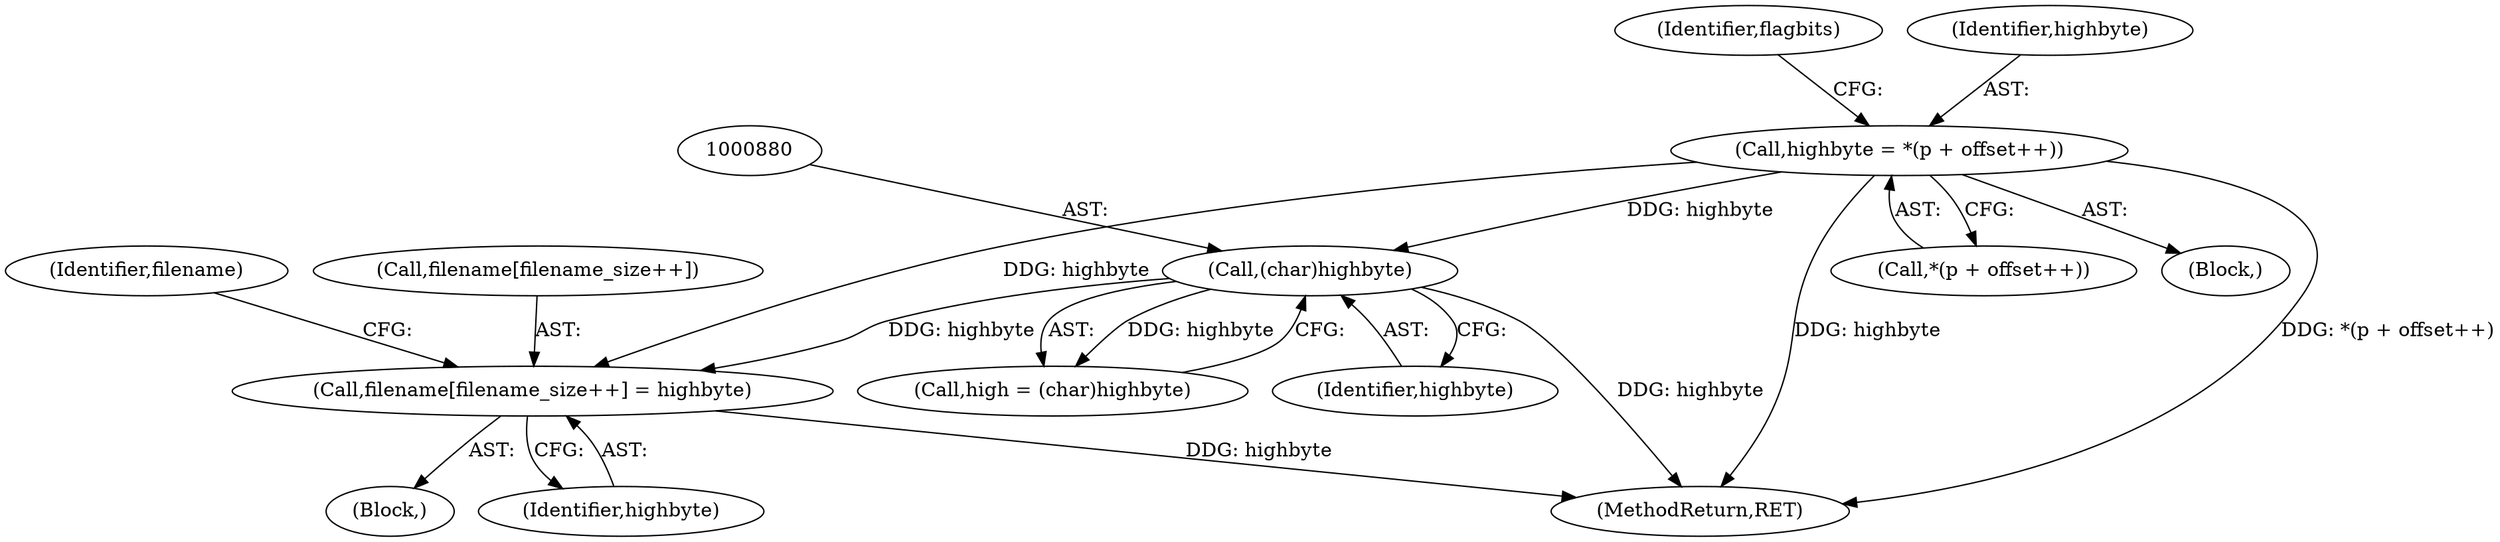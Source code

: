 digraph "0_libarchive_5562545b5562f6d12a4ef991fae158bf4ccf92b6@array" {
"1000811" [label="(Call,filename[filename_size++] = highbyte)"];
"1000879" [label="(Call,(char)highbyte)"];
"1000746" [label="(Call,highbyte = *(p + offset++))"];
"1000877" [label="(Call,high = (char)highbyte)"];
"1000881" [label="(Identifier,highbyte)"];
"1000879" [label="(Call,(char)highbyte)"];
"1000811" [label="(Call,filename[filename_size++] = highbyte)"];
"1001741" [label="(MethodReturn,RET)"];
"1000748" [label="(Call,*(p + offset++))"];
"1000812" [label="(Call,filename[filename_size++])"];
"1000746" [label="(Call,highbyte = *(p + offset++))"];
"1000754" [label="(Identifier,flagbits)"];
"1000791" [label="(Block,)"];
"1000721" [label="(Block,)"];
"1000747" [label="(Identifier,highbyte)"];
"1000819" [label="(Identifier,filename)"];
"1000816" [label="(Identifier,highbyte)"];
"1000811" -> "1000791"  [label="AST: "];
"1000811" -> "1000816"  [label="CFG: "];
"1000812" -> "1000811"  [label="AST: "];
"1000816" -> "1000811"  [label="AST: "];
"1000819" -> "1000811"  [label="CFG: "];
"1000811" -> "1001741"  [label="DDG: highbyte"];
"1000879" -> "1000811"  [label="DDG: highbyte"];
"1000746" -> "1000811"  [label="DDG: highbyte"];
"1000879" -> "1000877"  [label="AST: "];
"1000879" -> "1000881"  [label="CFG: "];
"1000880" -> "1000879"  [label="AST: "];
"1000881" -> "1000879"  [label="AST: "];
"1000877" -> "1000879"  [label="CFG: "];
"1000879" -> "1001741"  [label="DDG: highbyte"];
"1000879" -> "1000877"  [label="DDG: highbyte"];
"1000746" -> "1000879"  [label="DDG: highbyte"];
"1000746" -> "1000721"  [label="AST: "];
"1000746" -> "1000748"  [label="CFG: "];
"1000747" -> "1000746"  [label="AST: "];
"1000748" -> "1000746"  [label="AST: "];
"1000754" -> "1000746"  [label="CFG: "];
"1000746" -> "1001741"  [label="DDG: *(p + offset++)"];
"1000746" -> "1001741"  [label="DDG: highbyte"];
}
